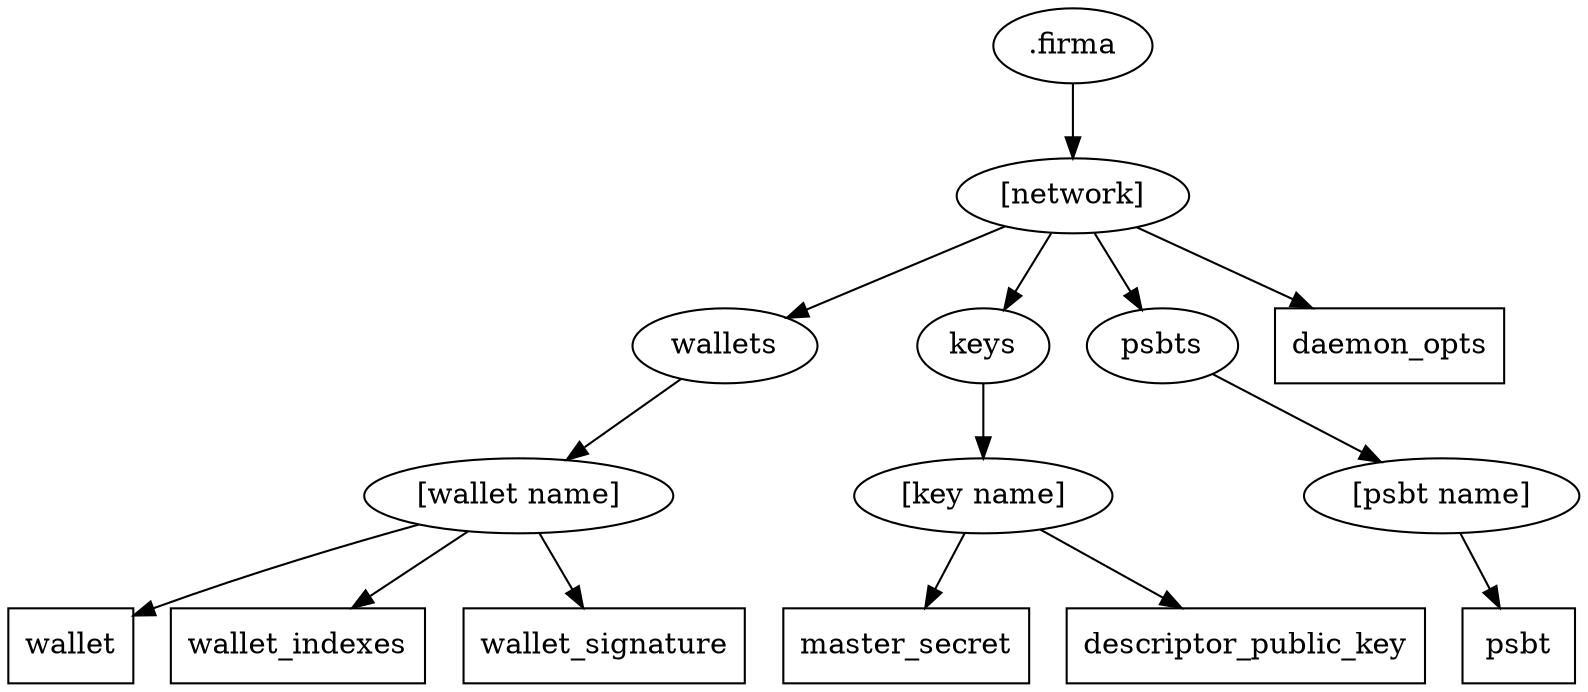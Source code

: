 digraph G {
  ".firma" -> "[network]"

  "[network]" -> wallets
  "[network]" -> keys
  "[network]" -> psbts
  "[network]" -> "daemon_opts"

  keys -> "[key name]"
  "master_secret" [shape=Square]
  "descriptor_public_key" [shape=Square]
  "[key name]" -> "master_secret"
  "[key name]" -> "descriptor_public_key"

  wallets -> "[wallet name]"
  "wallet" [shape=Square]
  "wallet_indexes" [shape=Square]
  "daemon_opts" [shape=Square]
  "wallet_signature" [shape=Square]
  "[wallet name]" -> "wallet"
  "[wallet name]" -> "wallet_indexes"
  "[wallet name]" -> "wallet_signature"

  psbts -> "[psbt name]"
  "psbt" [shape=Square]
  "[psbt name]" -> "psbt"
}